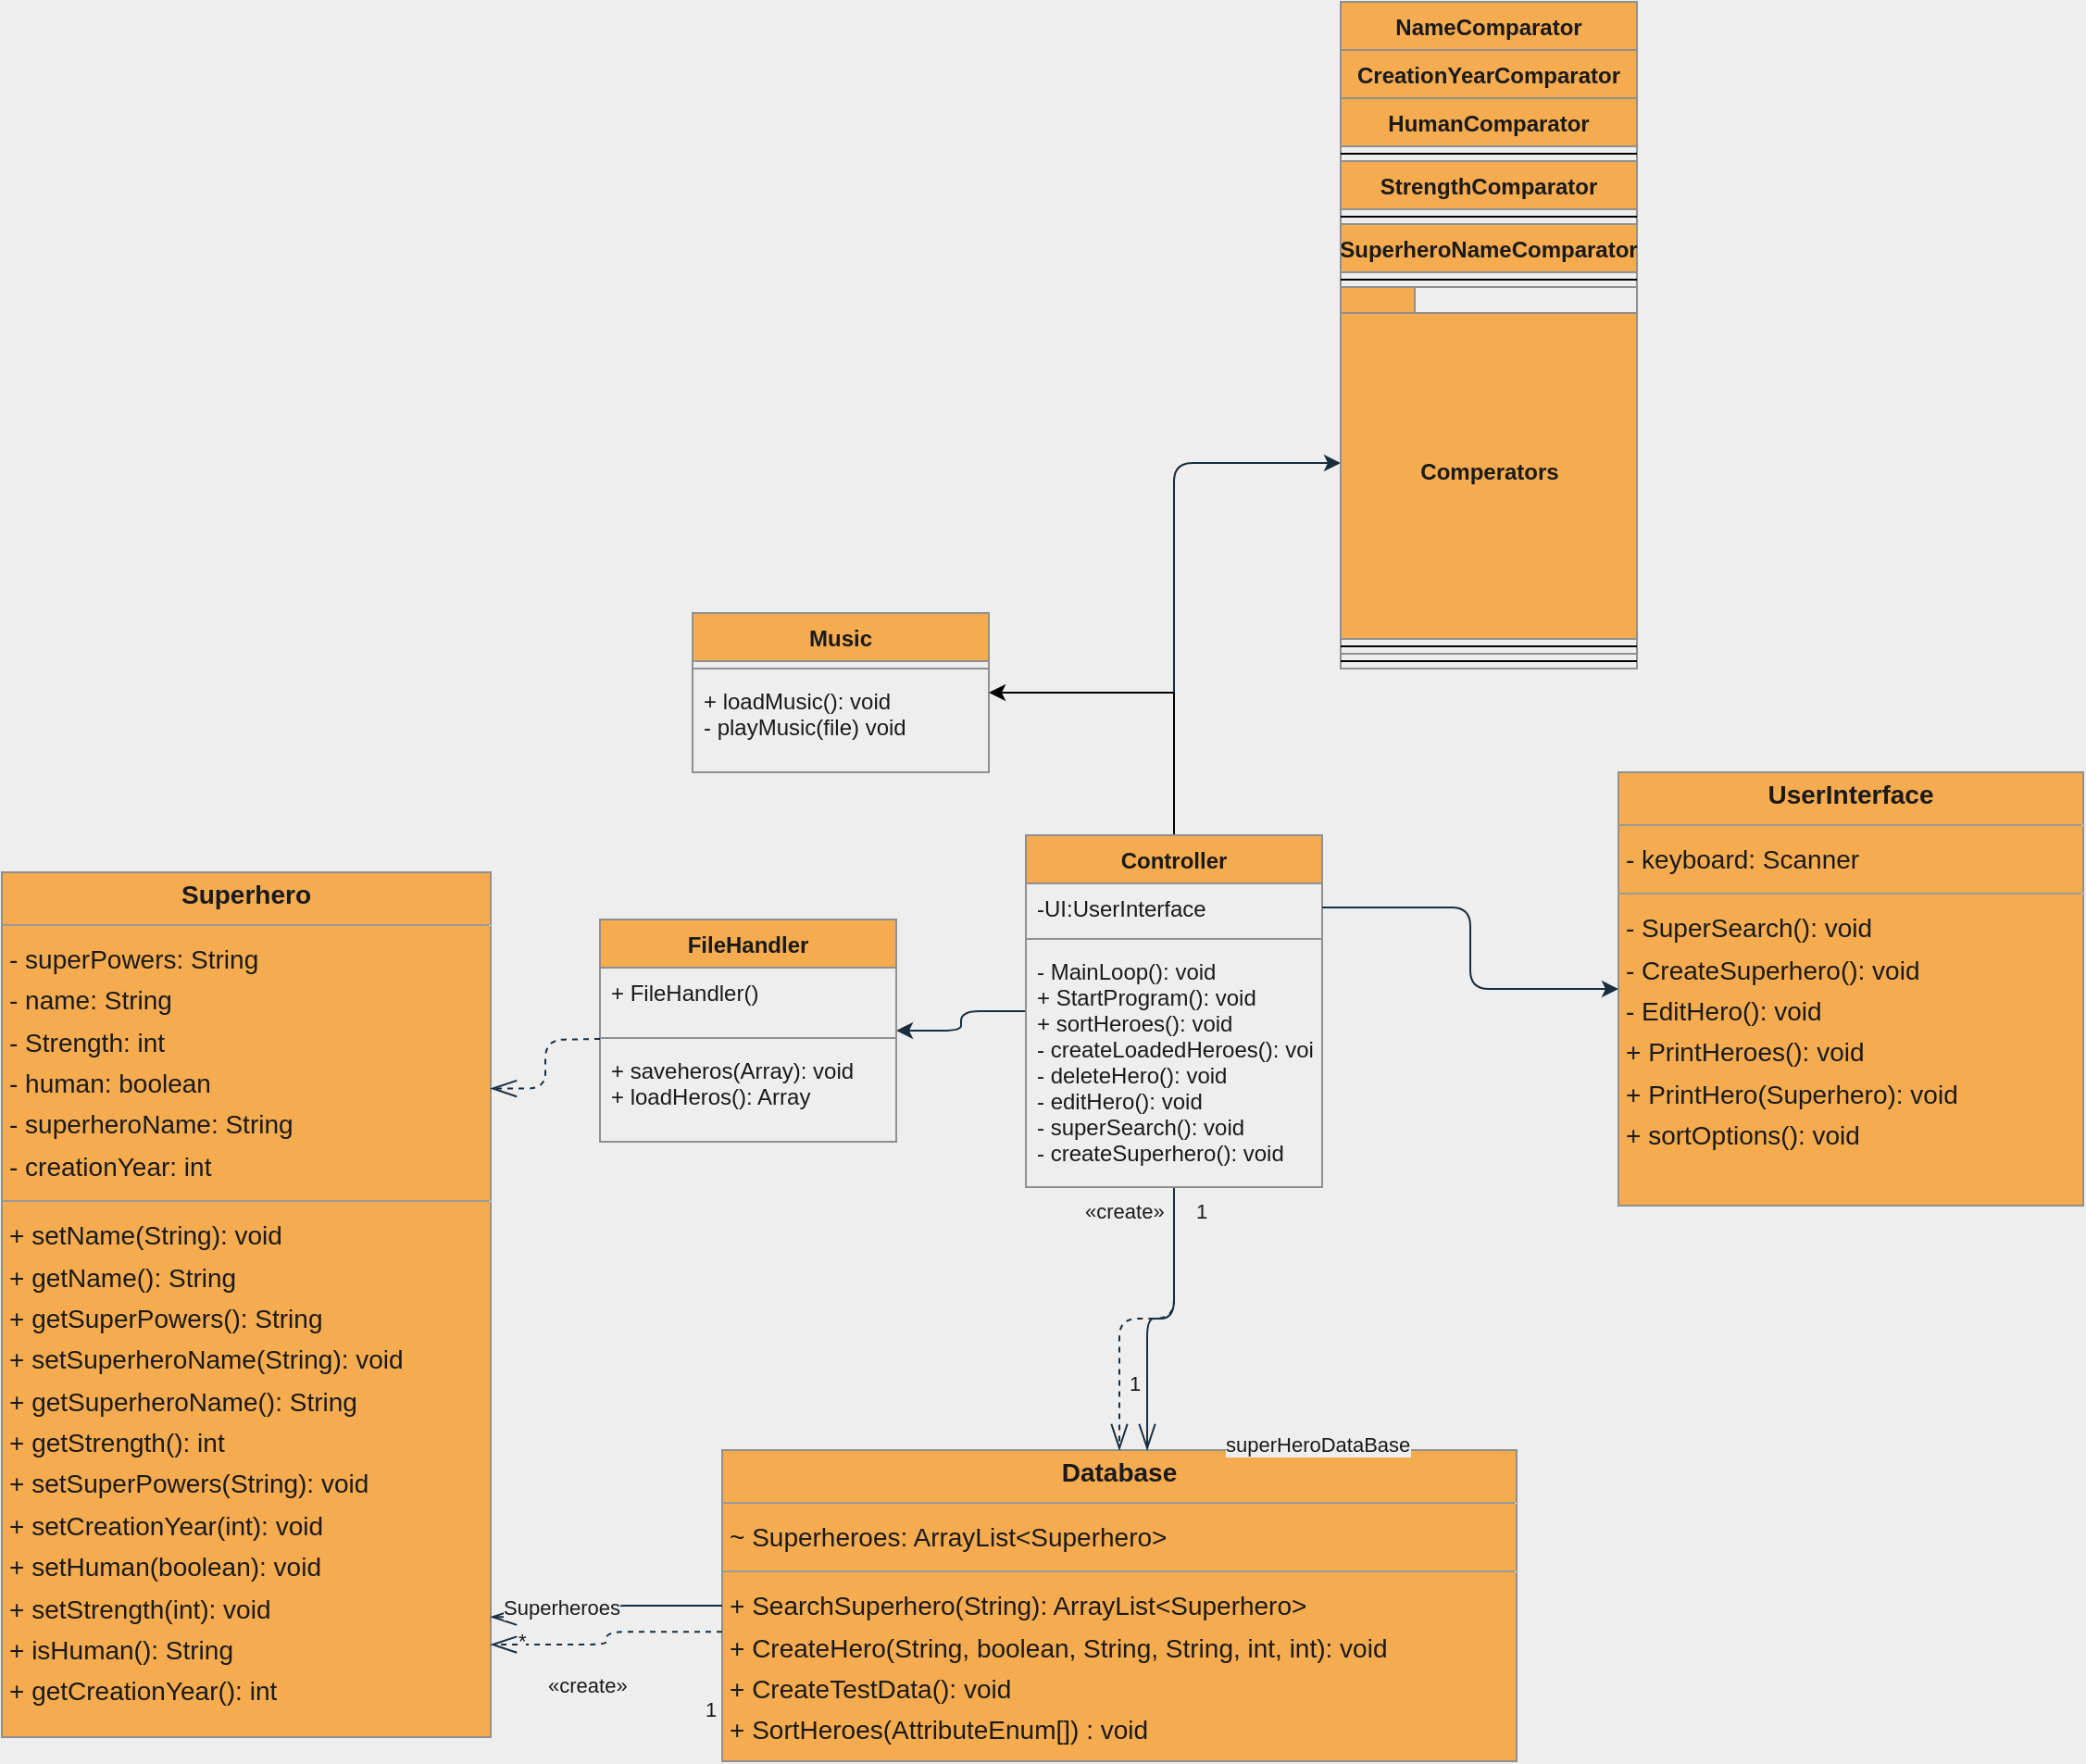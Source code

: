 <mxfile version="20.5.3" type="device"><diagram id="Ut_Aun23vmg7Csn7ZwdK" name="Page-1"><mxGraphModel dx="2287" dy="1425" grid="1" gridSize="10" guides="1" tooltips="1" connect="1" arrows="1" fold="1" page="0" pageScale="1" pageWidth="850" pageHeight="1100" background="#EEEEEE" math="0" shadow="0"><root><mxCell id="0"/><mxCell id="1" parent="0"/><mxCell id="node2" value="&lt;p style=&quot;margin:0px;margin-top:4px;text-align:center;&quot;&gt;&lt;b&gt;Database&lt;/b&gt;&lt;/p&gt;&lt;hr size=&quot;1&quot;&gt;&lt;p style=&quot;margin:0 0 0 4px;line-height:1.6;&quot;&gt;~ Superheroes: ArrayList&amp;lt;Superhero&amp;gt;&lt;/p&gt;&lt;hr size=&quot;1&quot;&gt;&lt;p style=&quot;margin:0 0 0 4px;line-height:1.6;&quot;&gt;+ SearchSuperhero(String): ArrayList&amp;lt;Superhero&amp;gt;&lt;br&gt;+ CreateHero(String, boolean, String, String, int, int): void&lt;br&gt;+ CreateTestData(): void&lt;/p&gt;&lt;p style=&quot;margin:0 0 0 4px;line-height:1.6;&quot;&gt;+ SortHeroes(AttributeEnum[]) : void&lt;/p&gt;" style="verticalAlign=top;align=left;overflow=fill;fontSize=14;fontFamily=Helvetica;html=1;shadow=0;comic=0;labelBackgroundColor=none;strokeWidth=1;fillColor=#F5AB50;strokeColor=#909090;fontColor=#1A1A1A;" parent="1" vertex="1"><mxGeometry x="306" y="392" width="429" height="168" as="geometry"/></mxCell><mxCell id="node3" value="&lt;p style=&quot;margin:0px;margin-top:4px;text-align:center;&quot;&gt;&lt;b&gt;Superhero&lt;/b&gt;&lt;/p&gt;&lt;hr size=&quot;1&quot;/&gt;&lt;p style=&quot;margin:0 0 0 4px;line-height:1.6;&quot;&gt;- superPowers: String&lt;br/&gt;- name: String&lt;br/&gt;- Strength: int&lt;br/&gt;- human: boolean&lt;br/&gt;- superheroName: String&lt;br/&gt;- creationYear: int&lt;/p&gt;&lt;hr size=&quot;1&quot;/&gt;&lt;p style=&quot;margin:0 0 0 4px;line-height:1.6;&quot;&gt;+ setName(String): void&lt;br/&gt;+ getName(): String&lt;br/&gt;+ getSuperPowers(): String&lt;br/&gt;+ setSuperheroName(String): void&lt;br/&gt;+ getSuperheroName(): String&lt;br/&gt;+ getStrength(): int&lt;br/&gt;+ setSuperPowers(String): void&lt;br/&gt;+ setCreationYear(int): void&lt;br/&gt;+ setHuman(boolean): void&lt;br/&gt;+ setStrength(int): void&lt;br/&gt;+ isHuman(): String&lt;br/&gt;+ getCreationYear(): int&lt;/p&gt;" style="verticalAlign=top;align=left;overflow=fill;fontSize=14;fontFamily=Helvetica;html=1;shadow=0;comic=0;labelBackgroundColor=none;strokeWidth=1;fillColor=#F5AB50;strokeColor=#909090;fontColor=#1A1A1A;" parent="1" vertex="1"><mxGeometry x="-83" y="80" width="264" height="467" as="geometry"/></mxCell><mxCell id="node0" value="&lt;p style=&quot;margin:0px;margin-top:4px;text-align:center;&quot;&gt;&lt;b&gt;UserInterface&lt;/b&gt;&lt;/p&gt;&lt;hr size=&quot;1&quot;&gt;&lt;p style=&quot;margin:0 0 0 4px;line-height:1.6;&quot;&gt;- keyboard: Scanner&lt;/p&gt;&lt;hr size=&quot;1&quot;&gt;&lt;p style=&quot;margin:0 0 0 4px;line-height:1.6;&quot;&gt;- SuperSearch(): void&lt;br&gt;- CreateSuperhero(): void&lt;br&gt;- EditHero(): void&lt;br&gt;+ PrintHeroes(): void&lt;br&gt;+ PrintHero(Superhero): void&lt;/p&gt;&lt;p style=&quot;margin:0 0 0 4px;line-height:1.6;&quot;&gt;+ sortOptions(): void&lt;br&gt;&lt;/p&gt;" style="verticalAlign=top;align=left;overflow=fill;fontSize=14;fontFamily=Helvetica;html=1;shadow=0;comic=0;labelBackgroundColor=none;strokeWidth=1;fillColor=#F5AB50;strokeColor=#909090;fontColor=#1A1A1A;" parent="1" vertex="1"><mxGeometry x="790" y="26" width="251" height="234" as="geometry"/></mxCell><mxCell id="edge2" value="" style="html=1;edgeStyle=orthogonalEdgeStyle;dashed=1;startArrow=none;endArrow=openThin;endSize=12;strokeColor=#182E3E;exitX=0.000;exitY=0.584;exitDx=0;exitDy=0;entryX=1.000;entryY=0.893;entryDx=0;entryDy=0;fontColor=#1A1A1A;labelBackgroundColor=#EEEEEE;" parent="1" source="node2" target="node3" edge="1"><mxGeometry width="50" height="50" relative="1" as="geometry"><Array as="points"/></mxGeometry></mxCell><mxCell id="label14" value="«create»" style="edgeLabel;resizable=0;html=1;align=left;verticalAlign=top;strokeColor=#909090;fontColor=#1A1A1A;labelBackgroundColor=#EEEEEE;" parent="edge2" vertex="1" connectable="0"><mxGeometry x="210" y="506" as="geometry"/></mxCell><mxCell id="edge3" value="" style="html=1;edgeStyle=orthogonalEdgeStyle;dashed=0;startArrow=diamondThinstartSize=12;endArrow=openThin;endSize=12;strokeColor=#182E3E;exitX=0.000;exitY=0.500;exitDx=0;exitDy=0;entryX=1.000;entryY=0.861;entryDx=0;entryDy=0;fontColor=#1A1A1A;labelBackgroundColor=#EEEEEE;" parent="1" source="node2" target="node3" edge="1"><mxGeometry width="50" height="50" relative="1" as="geometry"><Array as="points"/></mxGeometry></mxCell><mxCell id="label18" value="1" style="edgeLabel;resizable=0;html=1;align=left;verticalAlign=top;strokeColor=#909090;fontColor=#1A1A1A;labelBackgroundColor=#EEEEEE;" parent="edge3" vertex="1" connectable="0"><mxGeometry x="295" y="519" as="geometry"/></mxCell><mxCell id="label22" value="*" style="edgeLabel;resizable=0;html=1;align=left;verticalAlign=top;strokeColor=#909090;fontColor=#1A1A1A;labelBackgroundColor=#EEEEEE;" parent="edge3" vertex="1" connectable="0"><mxGeometry x="194" y="482" as="geometry"/></mxCell><mxCell id="label23" value="Superheroes" style="edgeLabel;resizable=0;html=1;align=left;verticalAlign=top;strokeColor=#909090;fontColor=#1A1A1A;labelBackgroundColor=#EEEEEE;" parent="edge3" vertex="1" connectable="0"><mxGeometry x="186" y="464" as="geometry"/></mxCell><mxCell id="edge1" value="" style="html=1;edgeStyle=orthogonalEdgeStyle;dashed=1;startArrow=none;endArrow=openThin;endSize=12;strokeColor=#182E3E;entryX=0.500;entryY=0.000;entryDx=0;entryDy=0;fontColor=#1A1A1A;labelBackgroundColor=#EEEEEE;" parent="1" source="AU2eVkj6ppNsX2K-aY-4-1" target="node2" edge="1"><mxGeometry width="50" height="50" relative="1" as="geometry"><Array as="points"/></mxGeometry></mxCell><mxCell id="label8" value="«create»" style="edgeLabel;resizable=0;html=1;align=left;verticalAlign=top;strokeColor=#909090;fontColor=#1A1A1A;labelBackgroundColor=#EEEEEE;" parent="edge1" vertex="1" connectable="0"><mxGeometry x="500" y="250" as="geometry"/></mxCell><mxCell id="edge4" value="" style="html=1;edgeStyle=orthogonalEdgeStyle;dashed=0;startArrow=diamondThinstartSize=12;endArrow=openThin;endSize=12;strokeColor=#182E3E;entryX=0.535;entryY=0.000;entryDx=0;entryDy=0;fontColor=#1A1A1A;labelBackgroundColor=#EEEEEE;" parent="1" source="AU2eVkj6ppNsX2K-aY-4-1" target="node2" edge="1"><mxGeometry width="50" height="50" relative="1" as="geometry"><Array as="points"/></mxGeometry></mxCell><mxCell id="label24" value="1" style="edgeLabel;resizable=0;html=1;align=left;verticalAlign=top;strokeColor=#909090;fontColor=#1A1A1A;labelBackgroundColor=#EEEEEE;" parent="edge4" vertex="1" connectable="0"><mxGeometry x="560" y="250" as="geometry"/></mxCell><mxCell id="label28" value="1" style="edgeLabel;resizable=0;html=1;align=left;verticalAlign=top;strokeColor=#909090;fontColor=#1A1A1A;labelBackgroundColor=#EEEEEE;" parent="edge4" vertex="1" connectable="0"><mxGeometry x="524" y="343" as="geometry"/></mxCell><mxCell id="label29" value="superHeroDataBase" style="edgeLabel;resizable=0;html=1;align=left;verticalAlign=top;strokeColor=#909090;fontColor=#1A1A1A;labelBackgroundColor=#EEEEEE;" parent="edge4" vertex="1" connectable="0"><mxGeometry x="576" y="376" as="geometry"/></mxCell><mxCell id="6" style="edgeStyle=orthogonalEdgeStyle;orthogonalLoop=1;jettySize=auto;html=1;strokeColor=#182E3E;fontColor=#1A1A1A;labelBackgroundColor=#EEEEEE;" parent="1" source="AU2eVkj6ppNsX2K-aY-4-1" target="2" edge="1"><mxGeometry relative="1" as="geometry"/></mxCell><mxCell id="25" style="edgeStyle=orthogonalEdgeStyle;curved=0;rounded=1;sketch=0;orthogonalLoop=1;jettySize=auto;html=1;fontColor=#1A1A1A;strokeColor=#182E3E;" parent="1" source="AU2eVkj6ppNsX2K-aY-4-1" target="24" edge="1"><mxGeometry relative="1" as="geometry"><Array as="points"><mxPoint x="550" y="-141"/></Array></mxGeometry></mxCell><mxCell id="ja7Hpz0APMF_Sfossocl-37" style="edgeStyle=orthogonalEdgeStyle;rounded=0;orthogonalLoop=1;jettySize=auto;html=1;exitX=0.5;exitY=0;exitDx=0;exitDy=0;entryX=1;entryY=0.5;entryDx=0;entryDy=0;" edge="1" parent="1" source="AU2eVkj6ppNsX2K-aY-4-1" target="ja7Hpz0APMF_Sfossocl-30"><mxGeometry relative="1" as="geometry"/></mxCell><mxCell id="AU2eVkj6ppNsX2K-aY-4-1" value="Controller" style="swimlane;fontStyle=1;align=center;verticalAlign=top;childLayout=stackLayout;horizontal=1;startSize=26;horizontalStack=0;resizeParent=1;resizeParentMax=0;resizeLast=0;collapsible=1;marginBottom=0;fillColor=#F5AB50;strokeColor=#909090;fontColor=#1A1A1A;" parent="1" vertex="1"><mxGeometry x="470" y="60" width="160" height="190" as="geometry"/></mxCell><mxCell id="AU2eVkj6ppNsX2K-aY-4-2" value="-UI:UserInterface" style="text;strokeColor=none;fillColor=none;align=left;verticalAlign=top;spacingLeft=4;spacingRight=4;overflow=hidden;rotatable=0;points=[[0,0.5],[1,0.5]];portConstraint=eastwest;fontColor=#1A1A1A;" parent="AU2eVkj6ppNsX2K-aY-4-1" vertex="1"><mxGeometry y="26" width="160" height="26" as="geometry"/></mxCell><mxCell id="AU2eVkj6ppNsX2K-aY-4-3" value="" style="line;strokeWidth=1;fillColor=none;align=left;verticalAlign=middle;spacingTop=-1;spacingLeft=3;spacingRight=3;rotatable=0;labelPosition=right;points=[];portConstraint=eastwest;strokeColor=#909090;fontColor=#1A1A1A;labelBackgroundColor=#EEEEEE;" parent="AU2eVkj6ppNsX2K-aY-4-1" vertex="1"><mxGeometry y="52" width="160" height="8" as="geometry"/></mxCell><mxCell id="AU2eVkj6ppNsX2K-aY-4-4" value="- MainLoop(): void&#xA;+ StartProgram(): void&#xA;+ sortHeroes(): void&#xA;- createLoadedHeroes(): void&#xA;- deleteHero(): void&#xA;- editHero(): void&#xA;- superSearch(): void&#xA;- createSuperhero(): void&#xA;&#xA;" style="text;strokeColor=none;fillColor=none;align=left;verticalAlign=top;spacingLeft=4;spacingRight=4;overflow=hidden;rotatable=0;points=[[0,0.5],[1,0.5]];portConstraint=eastwest;fontColor=#1A1A1A;" parent="AU2eVkj6ppNsX2K-aY-4-1" vertex="1"><mxGeometry y="60" width="160" height="130" as="geometry"/></mxCell><mxCell id="AU2eVkj6ppNsX2K-aY-4-5" style="edgeStyle=orthogonalEdgeStyle;orthogonalLoop=1;jettySize=auto;html=1;strokeColor=#182E3E;fontColor=#1A1A1A;labelBackgroundColor=#EEEEEE;" parent="1" source="AU2eVkj6ppNsX2K-aY-4-2" target="node0" edge="1"><mxGeometry relative="1" as="geometry"/></mxCell><mxCell id="2" value="FileHandler" style="swimlane;fontStyle=1;align=center;verticalAlign=top;childLayout=stackLayout;horizontal=1;startSize=26;horizontalStack=0;resizeParent=1;resizeParentMax=0;resizeLast=0;collapsible=1;marginBottom=0;fillColor=#F5AB50;strokeColor=#909090;fontColor=#1A1A1A;" parent="1" vertex="1"><mxGeometry x="240" y="105.5" width="160" height="120" as="geometry"/></mxCell><mxCell id="3" value="+ FileHandler()" style="text;strokeColor=none;fillColor=none;align=left;verticalAlign=top;spacingLeft=4;spacingRight=4;overflow=hidden;rotatable=0;points=[[0,0.5],[1,0.5]];portConstraint=eastwest;fontColor=#1A1A1A;" parent="2" vertex="1"><mxGeometry y="26" width="160" height="34" as="geometry"/></mxCell><mxCell id="4" value="" style="line;strokeWidth=1;fillColor=none;align=left;verticalAlign=middle;spacingTop=-1;spacingLeft=3;spacingRight=3;rotatable=0;labelPosition=right;points=[];portConstraint=eastwest;strokeColor=#909090;fontColor=#1A1A1A;labelBackgroundColor=#EEEEEE;" parent="2" vertex="1"><mxGeometry y="60" width="160" height="8" as="geometry"/></mxCell><mxCell id="5" value="+ saveheros(Array): void&#xA;+ loadHeros(): Array&#xA;" style="text;strokeColor=none;fillColor=none;align=left;verticalAlign=top;spacingLeft=4;spacingRight=4;overflow=hidden;rotatable=0;points=[[0,0.5],[1,0.5]];portConstraint=eastwest;fontColor=#1A1A1A;" parent="2" vertex="1"><mxGeometry y="68" width="160" height="52" as="geometry"/></mxCell><mxCell id="7" value="NameComparator" style="swimlane;fontStyle=1;align=center;verticalAlign=top;childLayout=stackLayout;horizontal=1;startSize=26;horizontalStack=0;resizeParent=1;resizeParentMax=0;resizeLast=0;collapsible=1;marginBottom=0;rounded=0;sketch=0;fontColor=#1A1A1A;strokeColor=#909090;fillColor=#F5AB50;" parent="1" vertex="1"><mxGeometry x="640" y="-390" width="160" height="360" as="geometry"/></mxCell><mxCell id="13" value="CreationYearComparator" style="swimlane;fontStyle=1;align=center;verticalAlign=top;childLayout=stackLayout;horizontal=1;startSize=26;horizontalStack=0;resizeParent=1;resizeParentMax=0;resizeLast=0;collapsible=1;marginBottom=0;rounded=0;sketch=0;fontColor=#1A1A1A;strokeColor=#909090;fillColor=#F5AB50;" parent="7" vertex="1"><mxGeometry y="26" width="160" height="326" as="geometry"/></mxCell><mxCell id="11" value="HumanComparator" style="swimlane;fontStyle=1;align=center;verticalAlign=top;childLayout=stackLayout;horizontal=1;startSize=26;horizontalStack=0;resizeParent=1;resizeParentMax=0;resizeLast=0;collapsible=1;marginBottom=0;rounded=0;sketch=0;fontColor=#1A1A1A;strokeColor=#909090;fillColor=#F5AB50;" parent="13" vertex="1"><mxGeometry y="26" width="160" height="292" as="geometry"/></mxCell><mxCell id="12" value="" style="line;strokeWidth=1;fillColor=none;align=left;verticalAlign=middle;spacingTop=-1;spacingLeft=3;spacingRight=3;rotatable=0;labelPosition=right;points=[];portConstraint=eastwest;rounded=0;sketch=0;fontColor=#1A1A1A;" parent="11" vertex="1"><mxGeometry y="26" width="160" height="8" as="geometry"/></mxCell><mxCell id="15" value="StrengthComparator" style="swimlane;fontStyle=1;align=center;verticalAlign=top;childLayout=stackLayout;horizontal=1;startSize=26;horizontalStack=0;resizeParent=1;resizeParentMax=0;resizeLast=0;collapsible=1;marginBottom=0;rounded=0;sketch=0;fontColor=#1A1A1A;strokeColor=#909090;fillColor=#F5AB50;" parent="11" vertex="1"><mxGeometry y="34" width="160" height="34" as="geometry"/></mxCell><mxCell id="16" value="" style="line;strokeWidth=1;fillColor=none;align=left;verticalAlign=middle;spacingTop=-1;spacingLeft=3;spacingRight=3;rotatable=0;labelPosition=right;points=[];portConstraint=eastwest;rounded=0;sketch=0;fontColor=#1A1A1A;" parent="15" vertex="1"><mxGeometry y="26" width="160" height="8" as="geometry"/></mxCell><mxCell id="22" value="SuperheroNameComparator" style="swimlane;fontStyle=1;align=center;verticalAlign=top;childLayout=stackLayout;horizontal=1;startSize=26;horizontalStack=0;resizeParent=1;resizeParentMax=0;resizeLast=0;collapsible=1;marginBottom=0;rounded=0;sketch=0;fontColor=#1A1A1A;strokeColor=#909090;fillColor=#F5AB50;" parent="11" vertex="1"><mxGeometry y="68" width="160" height="34" as="geometry"/></mxCell><mxCell id="23" value="" style="line;strokeWidth=1;fillColor=none;align=left;verticalAlign=middle;spacingTop=-1;spacingLeft=3;spacingRight=3;rotatable=0;labelPosition=right;points=[];portConstraint=eastwest;rounded=0;sketch=0;fontColor=#1A1A1A;" parent="22" vertex="1"><mxGeometry y="26" width="160" height="8" as="geometry"/></mxCell><mxCell id="24" value="Comperators" style="shape=folder;fontStyle=1;spacingTop=10;tabWidth=40;tabHeight=14;tabPosition=left;html=1;rounded=0;sketch=0;fontColor=#1A1A1A;strokeColor=#909090;fillColor=#F5AB50;" parent="11" vertex="1"><mxGeometry y="102" width="160" height="190" as="geometry"/></mxCell><mxCell id="14" value="" style="line;strokeWidth=1;fillColor=none;align=left;verticalAlign=middle;spacingTop=-1;spacingLeft=3;spacingRight=3;rotatable=0;labelPosition=right;points=[];portConstraint=eastwest;rounded=0;sketch=0;fontColor=#1A1A1A;" parent="13" vertex="1"><mxGeometry y="318" width="160" height="8" as="geometry"/></mxCell><mxCell id="9" value="" style="line;strokeWidth=1;fillColor=none;align=left;verticalAlign=middle;spacingTop=-1;spacingLeft=3;spacingRight=3;rotatable=0;labelPosition=right;points=[];portConstraint=eastwest;rounded=0;sketch=0;fontColor=#1A1A1A;" parent="7" vertex="1"><mxGeometry y="352" width="160" height="8" as="geometry"/></mxCell><mxCell id="ja7Hpz0APMF_Sfossocl-27" value="" style="html=1;edgeStyle=orthogonalEdgeStyle;dashed=1;startArrow=none;endArrow=openThin;endSize=12;strokeColor=#182E3E;entryX=1;entryY=0.25;entryDx=0;entryDy=0;fontColor=#1A1A1A;labelBackgroundColor=#EEEEEE;" edge="1" parent="1" target="node3"><mxGeometry width="50" height="50" relative="1" as="geometry"><Array as="points"/><mxPoint x="240" y="170" as="sourcePoint"/><mxPoint x="210.5" y="312" as="targetPoint"/></mxGeometry></mxCell><mxCell id="ja7Hpz0APMF_Sfossocl-28" value="«create»" style="edgeLabel;resizable=0;html=1;align=left;verticalAlign=top;strokeColor=#909090;fontColor=#1A1A1A;labelBackgroundColor=#EEEEEE;" vertex="1" connectable="0" parent="ja7Hpz0APMF_Sfossocl-27"><mxGeometry x="500" y="250" as="geometry"/></mxCell><mxCell id="ja7Hpz0APMF_Sfossocl-30" value="Music" style="swimlane;fontStyle=1;align=center;verticalAlign=top;childLayout=stackLayout;horizontal=1;startSize=26;horizontalStack=0;resizeParent=1;resizeParentMax=0;resizeLast=0;collapsible=1;marginBottom=0;fillColor=#F5AB50;strokeColor=#909090;fontColor=#1A1A1A;" vertex="1" parent="1"><mxGeometry x="290" y="-60" width="160" height="86" as="geometry"/></mxCell><mxCell id="ja7Hpz0APMF_Sfossocl-32" value="" style="line;strokeWidth=1;fillColor=none;align=left;verticalAlign=middle;spacingTop=-1;spacingLeft=3;spacingRight=3;rotatable=0;labelPosition=right;points=[];portConstraint=eastwest;strokeColor=#909090;fontColor=#1A1A1A;labelBackgroundColor=#EEEEEE;" vertex="1" parent="ja7Hpz0APMF_Sfossocl-30"><mxGeometry y="26" width="160" height="8" as="geometry"/></mxCell><mxCell id="ja7Hpz0APMF_Sfossocl-33" value="+ loadMusic(): void&#xA;- playMusic(file) void&#xA;" style="text;strokeColor=none;fillColor=none;align=left;verticalAlign=top;spacingLeft=4;spacingRight=4;overflow=hidden;rotatable=0;points=[[0,0.5],[1,0.5]];portConstraint=eastwest;fontColor=#1A1A1A;" vertex="1" parent="ja7Hpz0APMF_Sfossocl-30"><mxGeometry y="34" width="160" height="52" as="geometry"/></mxCell></root></mxGraphModel></diagram></mxfile>